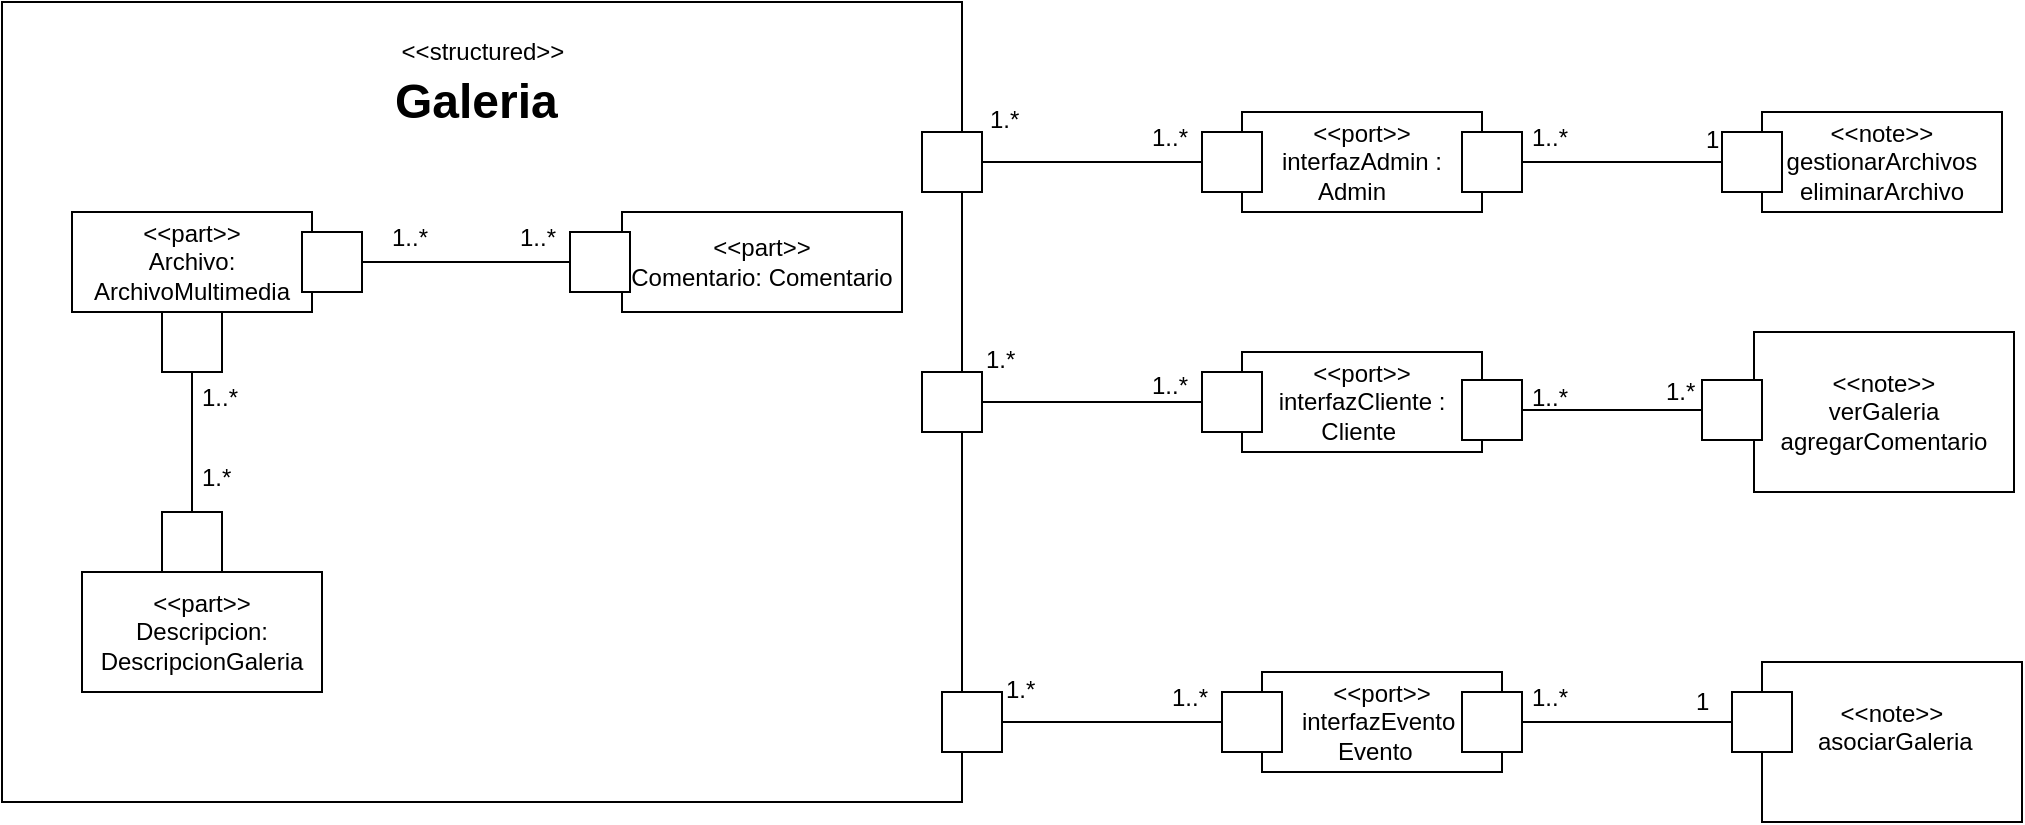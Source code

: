 <mxfile version="28.0.6">
  <diagram name="Página-1" id="6R_OjLi72vYt-dycN_tc">
    <mxGraphModel grid="1" page="1" gridSize="10" guides="1" tooltips="1" connect="1" arrows="1" fold="1" pageScale="1" pageWidth="827" pageHeight="1169" math="0" shadow="0">
      <root>
        <mxCell id="0" />
        <mxCell id="1" parent="0" />
        <mxCell id="uF2BdP-AfKYhrIXsqCJd-1" style="edgeStyle=orthogonalEdgeStyle;rounded=1;orthogonalLoop=1;jettySize=auto;html=1;entryX=0;entryY=0.5;entryDx=0;entryDy=0;curved=0;endArrow=none;endFill=0;exitX=1;exitY=0.5;exitDx=0;exitDy=0;" edge="1" parent="1" source="uF2BdP-AfKYhrIXsqCJd-14">
          <mxGeometry relative="1" as="geometry">
            <mxPoint x="667" y="285" as="targetPoint" />
          </mxGeometry>
        </mxCell>
        <mxCell id="uF2BdP-AfKYhrIXsqCJd-2" value="" style="verticalLabelPosition=bottom;verticalAlign=top;html=1;shape=mxgraph.basic.rect;fillColor2=none;strokeWidth=1;size=20;indent=5;" vertex="1" parent="1">
          <mxGeometry x="60" y="85" width="480" height="400" as="geometry" />
        </mxCell>
        <mxCell id="uF2BdP-AfKYhrIXsqCJd-3" value="&lt;span style=&quot;font-size: 12px; font-weight: 400; text-wrap-mode: wrap;&quot;&gt;&amp;lt;&amp;lt;structured&amp;gt;&amp;gt;&lt;/span&gt;&lt;div&gt;Galeria&amp;nbsp;&lt;/div&gt;" style="text;strokeColor=none;fillColor=none;html=1;fontSize=24;fontStyle=1;verticalAlign=middle;align=center;" vertex="1" parent="1">
          <mxGeometry x="215" y="100" width="170" height="40" as="geometry" />
        </mxCell>
        <mxCell id="uF2BdP-AfKYhrIXsqCJd-4" value="&lt;div&gt;&amp;lt;&amp;lt;part&amp;gt;&amp;gt;&lt;br&gt;D&lt;span style=&quot;background-color: transparent; color: light-dark(rgb(0, 0, 0), rgb(255, 255, 255));&quot;&gt;escripcion:&lt;br&gt;DescripcionGaleria&lt;/span&gt;&lt;/div&gt;" style="html=1;whiteSpace=wrap;" vertex="1" parent="1">
          <mxGeometry x="100" y="370" width="120" height="60" as="geometry" />
        </mxCell>
        <mxCell id="uF2BdP-AfKYhrIXsqCJd-5" value="&amp;lt;&amp;lt;part&amp;gt;&amp;gt;&lt;div&gt;Comentario: Comentario&lt;/div&gt;" style="html=1;whiteSpace=wrap;" vertex="1" parent="1">
          <mxGeometry x="370" y="190" width="140" height="50" as="geometry" />
        </mxCell>
        <mxCell id="uF2BdP-AfKYhrIXsqCJd-6" value="&amp;lt;&amp;lt;part&amp;gt;&amp;gt;&lt;br&gt;Archivo: ArchivoMultimedia&lt;span style=&quot;color: rgba(0, 0, 0, 0); font-family: monospace; font-size: 0px; text-align: start; text-wrap-mode: nowrap;&quot;&gt;%3CmxGraphModel%3E%3Croot%3E%3CmxCell%20id%3D%220%22%2F%3E%3CmxCell%20id%3D%221%22%20parent%3D%220%22%2F%3E%3CmxCell%20id%3D%222%22%20value%3D%22Contrato%22%20style%3D%22html%3D1%3BwhiteSpace%3Dwrap%3B%22%20vertex%3D%221%22%20parent%3D%221%22%3E%3CmxGeometry%20x%3D%22130%22%20y%3D%22130%22%20width%3D%22110%22%20height%3D%2250%22%20as%3D%22geometry%22%2F%3E%3C%2FmxCell%3E%3C%2Froot%3E%3C%2FmxGraphModel%3E&lt;/span&gt;" style="html=1;whiteSpace=wrap;" vertex="1" parent="1">
          <mxGeometry x="95" y="190" width="120" height="50" as="geometry" />
        </mxCell>
        <mxCell id="uF2BdP-AfKYhrIXsqCJd-7" value="" style="text;strokeColor=none;fillColor=none;align=left;verticalAlign=middle;spacingTop=-1;spacingLeft=4;spacingRight=4;rotatable=0;labelPosition=right;points=[];portConstraint=eastwest;" vertex="1" parent="1">
          <mxGeometry x="370" y="240" width="20" height="14" as="geometry" />
        </mxCell>
        <mxCell id="uF2BdP-AfKYhrIXsqCJd-8" style="edgeStyle=orthogonalEdgeStyle;rounded=0;orthogonalLoop=1;jettySize=auto;html=1;entryX=0.5;entryY=0;entryDx=0;entryDy=0;endArrow=none;endFill=0;" edge="1" parent="1" source="uF2BdP-AfKYhrIXsqCJd-9" target="uF2BdP-AfKYhrIXsqCJd-10">
          <mxGeometry relative="1" as="geometry">
            <Array as="points">
              <mxPoint x="155" y="280" />
              <mxPoint x="155" y="280" />
            </Array>
          </mxGeometry>
        </mxCell>
        <mxCell id="uF2BdP-AfKYhrIXsqCJd-9" value="" style="rounded=0;whiteSpace=wrap;html=1;" vertex="1" parent="1">
          <mxGeometry x="140" y="240" width="30" height="30" as="geometry" />
        </mxCell>
        <mxCell id="uF2BdP-AfKYhrIXsqCJd-10" value="" style="rounded=0;whiteSpace=wrap;html=1;" vertex="1" parent="1">
          <mxGeometry x="140" y="340" width="30" height="30" as="geometry" />
        </mxCell>
        <mxCell id="uF2BdP-AfKYhrIXsqCJd-11" value="" style="rounded=0;whiteSpace=wrap;html=1;" vertex="1" parent="1">
          <mxGeometry x="344" y="200" width="30" height="30" as="geometry" />
        </mxCell>
        <mxCell id="uF2BdP-AfKYhrIXsqCJd-12" style="edgeStyle=orthogonalEdgeStyle;rounded=0;orthogonalLoop=1;jettySize=auto;html=1;entryX=0;entryY=0.5;entryDx=0;entryDy=0;endArrow=none;endFill=0;" edge="1" parent="1" source="uF2BdP-AfKYhrIXsqCJd-13" target="uF2BdP-AfKYhrIXsqCJd-11">
          <mxGeometry relative="1" as="geometry" />
        </mxCell>
        <mxCell id="uF2BdP-AfKYhrIXsqCJd-13" value="" style="rounded=0;whiteSpace=wrap;html=1;" vertex="1" parent="1">
          <mxGeometry x="210" y="200" width="30" height="30" as="geometry" />
        </mxCell>
        <mxCell id="uF2BdP-AfKYhrIXsqCJd-14" value="" style="rounded=0;whiteSpace=wrap;html=1;" vertex="1" parent="1">
          <mxGeometry x="520" y="270" width="30" height="30" as="geometry" />
        </mxCell>
        <mxCell id="uF2BdP-AfKYhrIXsqCJd-15" value="&lt;font style=&quot;vertical-align: inherit;&quot;&gt;&lt;font style=&quot;vertical-align: inherit;&quot;&gt;&amp;lt;&amp;lt;port&amp;gt;&amp;gt;&lt;/font&gt;&lt;/font&gt;&lt;div&gt;interfazCliente : Cliente&amp;nbsp;&lt;/div&gt;" style="html=1;whiteSpace=wrap;" vertex="1" parent="1">
          <mxGeometry x="680" y="260" width="120" height="50" as="geometry" />
        </mxCell>
        <mxCell id="uF2BdP-AfKYhrIXsqCJd-16" value="" style="rounded=0;whiteSpace=wrap;html=1;" vertex="1" parent="1">
          <mxGeometry x="660" y="270" width="30" height="30" as="geometry" />
        </mxCell>
        <mxCell id="uF2BdP-AfKYhrIXsqCJd-17" value="&lt;font style=&quot;vertical-align: inherit;&quot;&gt;&lt;font style=&quot;vertical-align: inherit;&quot;&gt;&amp;lt;&amp;lt;port&amp;gt;&amp;gt;&lt;/font&gt;&lt;/font&gt;&lt;div&gt;interfazEvento&amp;nbsp; Evento&amp;nbsp;&amp;nbsp;&lt;/div&gt;" style="html=1;whiteSpace=wrap;" vertex="1" parent="1">
          <mxGeometry x="690" y="420" width="120" height="50" as="geometry" />
        </mxCell>
        <mxCell id="uF2BdP-AfKYhrIXsqCJd-18" value="&lt;font style=&quot;vertical-align: inherit;&quot;&gt;&lt;font style=&quot;vertical-align: inherit;&quot;&gt;&amp;lt;&amp;lt;port&amp;gt;&amp;gt;&lt;/font&gt;&lt;/font&gt;&lt;div&gt;interfazAdmin : Admin&amp;nbsp; &amp;nbsp;&lt;/div&gt;" style="html=1;whiteSpace=wrap;" vertex="1" parent="1">
          <mxGeometry x="680" y="140" width="120" height="50" as="geometry" />
        </mxCell>
        <mxCell id="uF2BdP-AfKYhrIXsqCJd-19" value="" style="rounded=0;whiteSpace=wrap;html=1;" vertex="1" parent="1">
          <mxGeometry x="520" y="150" width="30" height="30" as="geometry" />
        </mxCell>
        <mxCell id="uF2BdP-AfKYhrIXsqCJd-20" value="" style="rounded=0;whiteSpace=wrap;html=1;" vertex="1" parent="1">
          <mxGeometry x="660" y="150" width="30" height="30" as="geometry" />
        </mxCell>
        <mxCell id="uF2BdP-AfKYhrIXsqCJd-21" value="" style="rounded=0;whiteSpace=wrap;html=1;" vertex="1" parent="1">
          <mxGeometry x="530" y="430" width="30" height="30" as="geometry" />
        </mxCell>
        <mxCell id="uF2BdP-AfKYhrIXsqCJd-22" value="" style="rounded=0;whiteSpace=wrap;html=1;" vertex="1" parent="1">
          <mxGeometry x="670" y="430" width="30" height="30" as="geometry" />
        </mxCell>
        <mxCell id="uF2BdP-AfKYhrIXsqCJd-23" value="&lt;span style=&quot;font-weight: normal;&quot;&gt;&amp;lt;&amp;lt;note&amp;gt;&amp;gt;&lt;/span&gt;&lt;div&gt;&lt;span style=&quot;font-weight: 400;&quot;&gt;gestionarArchivos&lt;/span&gt;&lt;/div&gt;&lt;div&gt;&lt;span style=&quot;font-weight: 400;&quot;&gt;eliminarArchivo&lt;/span&gt;&lt;/div&gt;" style="html=1;whiteSpace=wrap;fontStyle=1" vertex="1" parent="1">
          <mxGeometry x="940" y="140" width="120" height="50" as="geometry" />
        </mxCell>
        <mxCell id="uF2BdP-AfKYhrIXsqCJd-24" value="&amp;lt;&amp;lt;note&amp;gt;&amp;gt;&lt;div&gt;verGaleria&lt;br&gt;&lt;div&gt;agregarComentario&lt;/div&gt;&lt;/div&gt;" style="html=1;whiteSpace=wrap;" vertex="1" parent="1">
          <mxGeometry x="936" y="250" width="130" height="80" as="geometry" />
        </mxCell>
        <mxCell id="uF2BdP-AfKYhrIXsqCJd-25" value="&amp;lt;&amp;lt;note&amp;gt;&amp;gt;&lt;div&gt;&amp;nbsp;asociarGaleria&lt;/div&gt;&lt;div&gt;&lt;br&gt;&lt;/div&gt;" style="html=1;whiteSpace=wrap;" vertex="1" parent="1">
          <mxGeometry x="940" y="415" width="130" height="80" as="geometry" />
        </mxCell>
        <mxCell id="uF2BdP-AfKYhrIXsqCJd-26" style="rounded=0;orthogonalLoop=1;jettySize=auto;html=1;exitX=1;exitY=0.5;exitDx=0;exitDy=0;endArrow=none;endFill=0;" edge="1" parent="1" source="uF2BdP-AfKYhrIXsqCJd-27" target="uF2BdP-AfKYhrIXsqCJd-32">
          <mxGeometry relative="1" as="geometry" />
        </mxCell>
        <mxCell id="uF2BdP-AfKYhrIXsqCJd-27" value="" style="rounded=0;whiteSpace=wrap;html=1;" vertex="1" parent="1">
          <mxGeometry x="790" y="150" width="30" height="30" as="geometry" />
        </mxCell>
        <mxCell id="uF2BdP-AfKYhrIXsqCJd-28" style="rounded=0;orthogonalLoop=1;jettySize=auto;html=1;entryX=0;entryY=0.5;entryDx=0;entryDy=0;endArrow=none;endFill=0;" edge="1" parent="1" source="uF2BdP-AfKYhrIXsqCJd-29" target="uF2BdP-AfKYhrIXsqCJd-33">
          <mxGeometry relative="1" as="geometry" />
        </mxCell>
        <mxCell id="uF2BdP-AfKYhrIXsqCJd-29" value="" style="rounded=0;whiteSpace=wrap;html=1;" vertex="1" parent="1">
          <mxGeometry x="790" y="274" width="30" height="30" as="geometry" />
        </mxCell>
        <mxCell id="uF2BdP-AfKYhrIXsqCJd-30" style="rounded=0;orthogonalLoop=1;jettySize=auto;html=1;entryX=0;entryY=0.5;entryDx=0;entryDy=0;endArrow=none;endFill=0;" edge="1" parent="1" source="uF2BdP-AfKYhrIXsqCJd-31" target="uF2BdP-AfKYhrIXsqCJd-34">
          <mxGeometry relative="1" as="geometry" />
        </mxCell>
        <mxCell id="uF2BdP-AfKYhrIXsqCJd-31" value="" style="rounded=0;whiteSpace=wrap;html=1;" vertex="1" parent="1">
          <mxGeometry x="790" y="430" width="30" height="30" as="geometry" />
        </mxCell>
        <mxCell id="uF2BdP-AfKYhrIXsqCJd-32" value="" style="rounded=0;whiteSpace=wrap;html=1;" vertex="1" parent="1">
          <mxGeometry x="920" y="150" width="30" height="30" as="geometry" />
        </mxCell>
        <mxCell id="uF2BdP-AfKYhrIXsqCJd-33" value="" style="rounded=0;whiteSpace=wrap;html=1;" vertex="1" parent="1">
          <mxGeometry x="910" y="274" width="30" height="30" as="geometry" />
        </mxCell>
        <mxCell id="uF2BdP-AfKYhrIXsqCJd-34" value="" style="rounded=0;whiteSpace=wrap;html=1;" vertex="1" parent="1">
          <mxGeometry x="925" y="430" width="30" height="30" as="geometry" />
        </mxCell>
        <mxCell id="uF2BdP-AfKYhrIXsqCJd-35" style="rounded=1;orthogonalLoop=1;jettySize=auto;html=1;entryX=0;entryY=0.5;entryDx=0;entryDy=0;endArrow=none;endFill=0;exitX=1;exitY=0.5;exitDx=0;exitDy=0;" edge="1" parent="1" source="uF2BdP-AfKYhrIXsqCJd-21" target="uF2BdP-AfKYhrIXsqCJd-22">
          <mxGeometry relative="1" as="geometry">
            <mxPoint x="700" y="454.5" as="targetPoint" />
            <mxPoint x="573" y="454.5" as="sourcePoint" />
          </mxGeometry>
        </mxCell>
        <mxCell id="uF2BdP-AfKYhrIXsqCJd-36" style="rounded=1;orthogonalLoop=1;jettySize=auto;html=1;entryX=0;entryY=0.5;entryDx=0;entryDy=0;endArrow=none;endFill=0;" edge="1" parent="1" source="uF2BdP-AfKYhrIXsqCJd-19" target="uF2BdP-AfKYhrIXsqCJd-20">
          <mxGeometry relative="1" as="geometry">
            <mxPoint x="687" y="174.38" as="targetPoint" />
            <mxPoint x="560" y="174.38" as="sourcePoint" />
          </mxGeometry>
        </mxCell>
        <mxCell id="uF2BdP-AfKYhrIXsqCJd-37" value="&lt;table&gt;&lt;tbody&gt;&lt;tr&gt;&lt;td data-start=&quot;2163&quot; data-end=&quot;2188&quot; data-col-size=&quot;sm&quot;&gt;&lt;/td&gt;&lt;/tr&gt;&lt;/tbody&gt;&lt;/table&gt;&lt;table&gt;&lt;tbody&gt;&lt;tr&gt;&lt;td data-start=&quot;2188&quot; data-end=&quot;2214&quot; data-col-size=&quot;sm&quot;&gt;1..*&lt;/td&gt;&lt;/tr&gt;&lt;/tbody&gt;&lt;/table&gt;" style="text;whiteSpace=wrap;html=1;" vertex="1" parent="1">
          <mxGeometry x="820" y="260" width="60" height="50" as="geometry" />
        </mxCell>
        <mxCell id="uF2BdP-AfKYhrIXsqCJd-38" value="&lt;table&gt;&lt;tbody&gt;&lt;tr&gt;&lt;td data-start=&quot;2163&quot; data-end=&quot;2188&quot; data-col-size=&quot;sm&quot;&gt;&lt;/td&gt;&lt;/tr&gt;&lt;/tbody&gt;&lt;/table&gt;1.*" style="text;whiteSpace=wrap;html=1;" vertex="1" parent="1">
          <mxGeometry x="890" y="260" width="30" height="40" as="geometry" />
        </mxCell>
        <mxCell id="uF2BdP-AfKYhrIXsqCJd-39" value="&lt;table&gt;&lt;tbody&gt;&lt;tr&gt;&lt;td data-start=&quot;2163&quot; data-end=&quot;2188&quot; data-col-size=&quot;sm&quot;&gt;&lt;/td&gt;&lt;/tr&gt;&lt;/tbody&gt;&lt;/table&gt;&lt;table&gt;&lt;tbody&gt;&lt;tr&gt;&lt;td data-start=&quot;2188&quot; data-end=&quot;2214&quot; data-col-size=&quot;sm&quot;&gt;1..*&lt;/td&gt;&lt;/tr&gt;&lt;/tbody&gt;&lt;/table&gt;" style="text;whiteSpace=wrap;html=1;" vertex="1" parent="1">
          <mxGeometry x="820" y="410" width="60" height="50" as="geometry" />
        </mxCell>
        <mxCell id="uF2BdP-AfKYhrIXsqCJd-40" value="&lt;table&gt;&lt;tbody&gt;&lt;tr&gt;&lt;td data-start=&quot;2163&quot; data-end=&quot;2188&quot; data-col-size=&quot;sm&quot;&gt;&lt;/td&gt;&lt;/tr&gt;&lt;/tbody&gt;&lt;/table&gt;1" style="text;whiteSpace=wrap;html=1;" vertex="1" parent="1">
          <mxGeometry x="905" y="415" width="60" height="50" as="geometry" />
        </mxCell>
        <mxCell id="uF2BdP-AfKYhrIXsqCJd-41" value="&lt;table&gt;&lt;tbody&gt;&lt;tr&gt;&lt;td data-start=&quot;2163&quot; data-end=&quot;2188&quot; data-col-size=&quot;sm&quot;&gt;&lt;/td&gt;&lt;/tr&gt;&lt;/tbody&gt;&lt;/table&gt;&lt;table&gt;&lt;tbody&gt;&lt;tr&gt;&lt;td data-start=&quot;2188&quot; data-end=&quot;2214&quot; data-col-size=&quot;sm&quot;&gt;1..*&lt;/td&gt;&lt;/tr&gt;&lt;/tbody&gt;&lt;/table&gt;" style="text;whiteSpace=wrap;html=1;" vertex="1" parent="1">
          <mxGeometry x="820" y="130" width="60" height="50" as="geometry" />
        </mxCell>
        <mxCell id="uF2BdP-AfKYhrIXsqCJd-42" value="1" style="text;whiteSpace=wrap;html=1;" vertex="1" parent="1">
          <mxGeometry x="910" y="140" width="60" height="50" as="geometry" />
        </mxCell>
        <mxCell id="uF2BdP-AfKYhrIXsqCJd-43" value="1.*" style="text;whiteSpace=wrap;html=1;" vertex="1" parent="1">
          <mxGeometry x="552" y="130" width="60" height="50" as="geometry" />
        </mxCell>
        <mxCell id="uF2BdP-AfKYhrIXsqCJd-44" value="&lt;table&gt;&lt;tbody&gt;&lt;tr&gt;&lt;td data-start=&quot;2163&quot; data-end=&quot;2188&quot; data-col-size=&quot;sm&quot;&gt;&lt;/td&gt;&lt;/tr&gt;&lt;/tbody&gt;&lt;/table&gt;&lt;table&gt;&lt;tbody&gt;&lt;tr&gt;&lt;td data-start=&quot;2188&quot; data-end=&quot;2214&quot; data-col-size=&quot;sm&quot;&gt;1..*&lt;/td&gt;&lt;/tr&gt;&lt;/tbody&gt;&lt;/table&gt;" style="text;whiteSpace=wrap;html=1;" vertex="1" parent="1">
          <mxGeometry x="630" y="130" width="60" height="50" as="geometry" />
        </mxCell>
        <mxCell id="uF2BdP-AfKYhrIXsqCJd-45" value="1.*" style="text;whiteSpace=wrap;html=1;" vertex="1" parent="1">
          <mxGeometry x="550" y="250" width="60" height="50" as="geometry" />
        </mxCell>
        <mxCell id="uF2BdP-AfKYhrIXsqCJd-46" value="&lt;table&gt;&lt;tbody&gt;&lt;tr&gt;&lt;td data-start=&quot;2163&quot; data-end=&quot;2188&quot; data-col-size=&quot;sm&quot;&gt;&lt;/td&gt;&lt;/tr&gt;&lt;/tbody&gt;&lt;/table&gt;&lt;table&gt;&lt;tbody&gt;&lt;tr&gt;&lt;td data-start=&quot;2188&quot; data-end=&quot;2214&quot; data-col-size=&quot;sm&quot;&gt;1..*&lt;/td&gt;&lt;/tr&gt;&lt;/tbody&gt;&lt;/table&gt;" style="text;whiteSpace=wrap;html=1;" vertex="1" parent="1">
          <mxGeometry x="630" y="254" width="60" height="50" as="geometry" />
        </mxCell>
        <mxCell id="uF2BdP-AfKYhrIXsqCJd-47" value="1.*" style="text;whiteSpace=wrap;html=1;" vertex="1" parent="1">
          <mxGeometry x="560" y="415" width="60" height="50" as="geometry" />
        </mxCell>
        <mxCell id="uF2BdP-AfKYhrIXsqCJd-48" value="&lt;table&gt;&lt;tbody&gt;&lt;tr&gt;&lt;td data-start=&quot;2163&quot; data-end=&quot;2188&quot; data-col-size=&quot;sm&quot;&gt;&lt;/td&gt;&lt;/tr&gt;&lt;/tbody&gt;&lt;/table&gt;&lt;table&gt;&lt;tbody&gt;&lt;tr&gt;&lt;td data-start=&quot;2188&quot; data-end=&quot;2214&quot; data-col-size=&quot;sm&quot;&gt;1..*&lt;/td&gt;&lt;/tr&gt;&lt;/tbody&gt;&lt;/table&gt;" style="text;whiteSpace=wrap;html=1;" vertex="1" parent="1">
          <mxGeometry x="640" y="410" width="60" height="50" as="geometry" />
        </mxCell>
        <mxCell id="6xXJRB4_UqBbj_Bowmbb-2" value="" style="edgeStyle=orthogonalEdgeStyle;rounded=0;orthogonalLoop=1;jettySize=auto;html=1;entryX=0;entryY=0.5;entryDx=0;entryDy=0;endArrow=none;endFill=0;" edge="1" parent="1" source="uF2BdP-AfKYhrIXsqCJd-13">
          <mxGeometry relative="1" as="geometry">
            <mxPoint x="240" y="215" as="sourcePoint" />
            <mxPoint x="344" y="215" as="targetPoint" />
          </mxGeometry>
        </mxCell>
        <mxCell id="6xXJRB4_UqBbj_Bowmbb-1" value="&lt;table&gt;&lt;tbody&gt;&lt;tr&gt;&lt;td data-start=&quot;2163&quot; data-end=&quot;2188&quot; data-col-size=&quot;sm&quot;&gt;&lt;/td&gt;&lt;/tr&gt;&lt;/tbody&gt;&lt;/table&gt;&lt;table&gt;&lt;tbody&gt;&lt;tr&gt;&lt;td data-start=&quot;2188&quot; data-end=&quot;2214&quot; data-col-size=&quot;sm&quot;&gt;1..*&lt;/td&gt;&lt;/tr&gt;&lt;/tbody&gt;&lt;/table&gt;" style="text;whiteSpace=wrap;html=1;" vertex="1" parent="1">
          <mxGeometry x="250" y="180" width="60" height="50" as="geometry" />
        </mxCell>
        <mxCell id="6xXJRB4_UqBbj_Bowmbb-3" value="&lt;table&gt;&lt;tbody&gt;&lt;tr&gt;&lt;td data-start=&quot;2163&quot; data-end=&quot;2188&quot; data-col-size=&quot;sm&quot;&gt;&lt;/td&gt;&lt;/tr&gt;&lt;/tbody&gt;&lt;/table&gt;&lt;table&gt;&lt;tbody&gt;&lt;tr&gt;&lt;td data-start=&quot;2188&quot; data-end=&quot;2214&quot; data-col-size=&quot;sm&quot;&gt;1..*&lt;/td&gt;&lt;/tr&gt;&lt;/tbody&gt;&lt;/table&gt;" style="text;whiteSpace=wrap;html=1;" vertex="1" parent="1">
          <mxGeometry x="314" y="180" width="60" height="50" as="geometry" />
        </mxCell>
        <mxCell id="6xXJRB4_UqBbj_Bowmbb-5" value="&lt;table&gt;&lt;tbody&gt;&lt;tr&gt;&lt;td data-start=&quot;2163&quot; data-end=&quot;2188&quot; data-col-size=&quot;sm&quot;&gt;&lt;/td&gt;&lt;/tr&gt;&lt;/tbody&gt;&lt;/table&gt;&lt;table&gt;&lt;tbody&gt;&lt;tr&gt;&lt;td data-start=&quot;2188&quot; data-end=&quot;2214&quot; data-col-size=&quot;sm&quot;&gt;1..*&lt;/td&gt;&lt;/tr&gt;&lt;/tbody&gt;&lt;/table&gt;" style="text;whiteSpace=wrap;html=1;" vertex="1" parent="1">
          <mxGeometry x="155" y="260" width="60" height="50" as="geometry" />
        </mxCell>
        <mxCell id="6xXJRB4_UqBbj_Bowmbb-6" value="&lt;table&gt;&lt;tbody&gt;&lt;tr&gt;&lt;td data-start=&quot;2163&quot; data-end=&quot;2188&quot; data-col-size=&quot;sm&quot;&gt;&lt;/td&gt;&lt;/tr&gt;&lt;/tbody&gt;&lt;/table&gt;&lt;table&gt;&lt;tbody&gt;&lt;tr&gt;&lt;td data-start=&quot;2188&quot; data-end=&quot;2214&quot; data-col-size=&quot;sm&quot;&gt;1.*&lt;/td&gt;&lt;/tr&gt;&lt;/tbody&gt;&lt;/table&gt;" style="text;whiteSpace=wrap;html=1;" vertex="1" parent="1">
          <mxGeometry x="155" y="300" width="60" height="50" as="geometry" />
        </mxCell>
      </root>
    </mxGraphModel>
  </diagram>
</mxfile>
